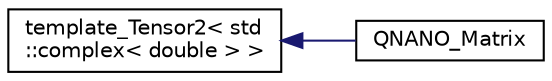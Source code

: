 digraph "Graphical Class Hierarchy"
{
  edge [fontname="Helvetica",fontsize="10",labelfontname="Helvetica",labelfontsize="10"];
  node [fontname="Helvetica",fontsize="10",shape=record];
  rankdir="LR";
  Node1 [label="template_Tensor2\< std\l::complex\< double \> \>",height=0.2,width=0.4,color="black", fillcolor="white", style="filled",URL="$classtemplate__Tensor2.html"];
  Node1 -> Node2 [dir="back",color="midnightblue",fontsize="10",style="solid",fontname="Helvetica"];
  Node2 [label="QNANO_Matrix",height=0.2,width=0.4,color="black", fillcolor="white", style="filled",URL="$classQNANO__Matrix.html"];
}
